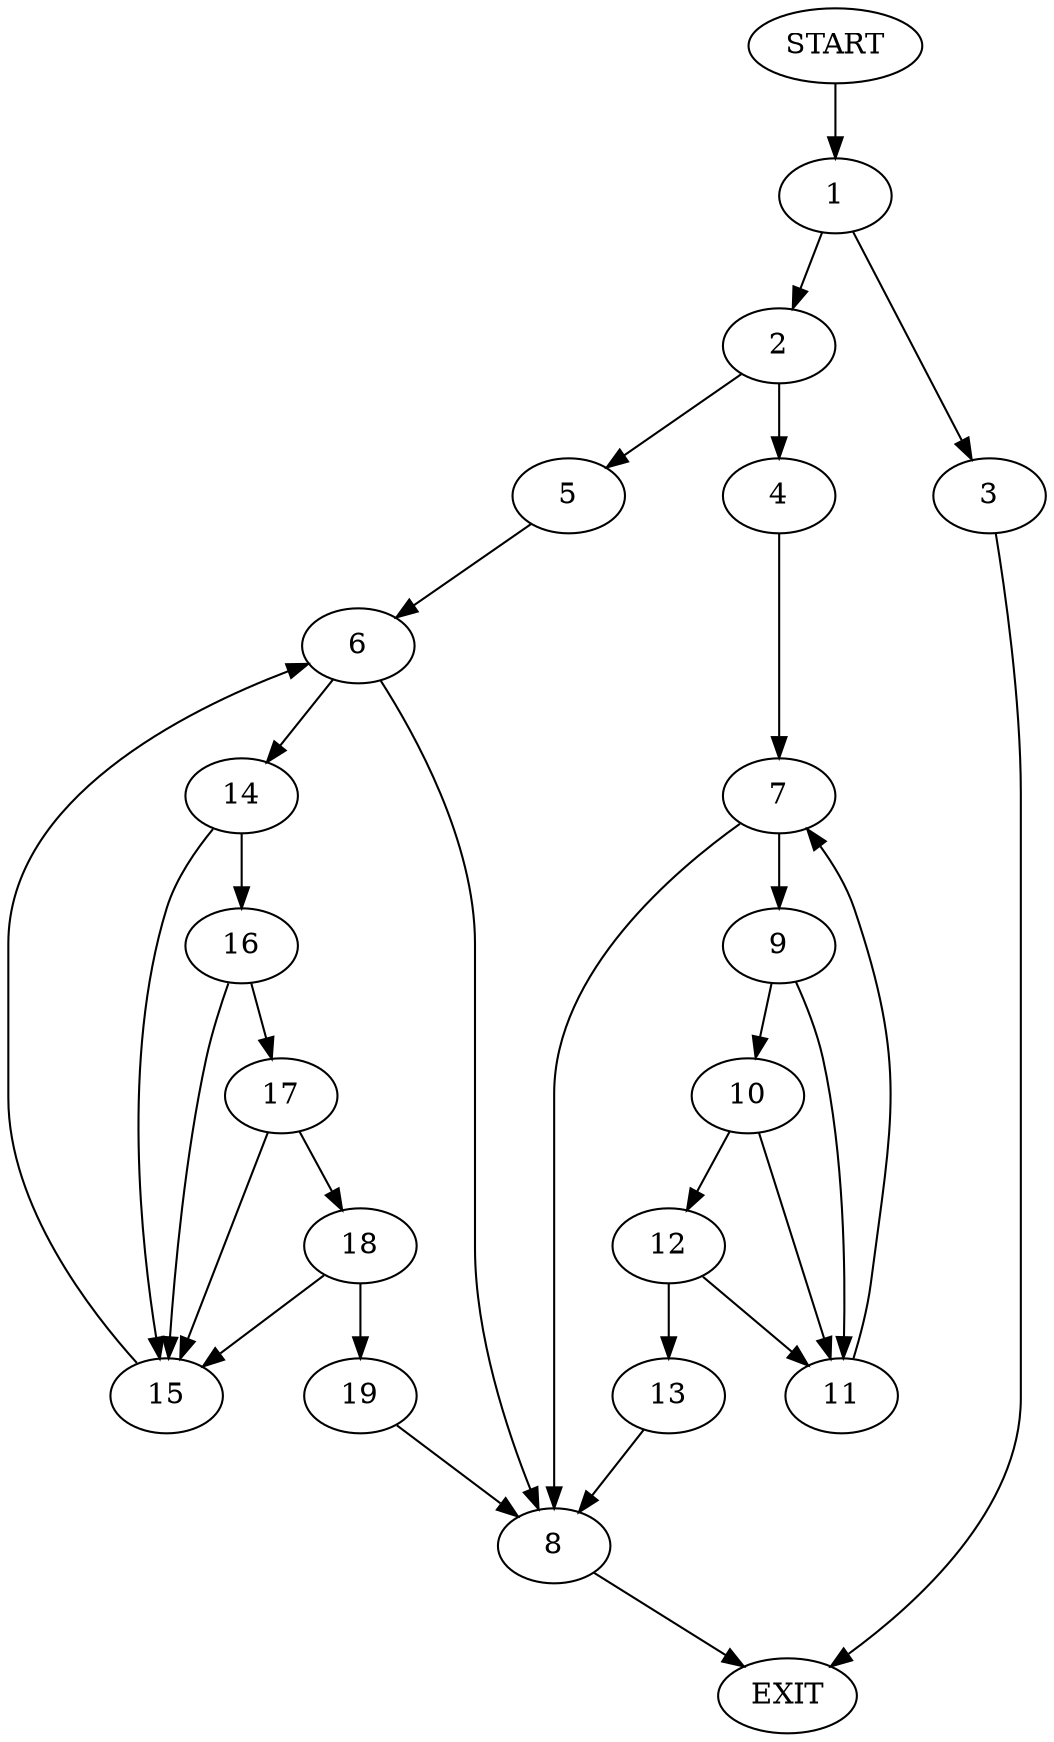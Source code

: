 digraph {
0 [label="START"]
20 [label="EXIT"]
0 -> 1
1 -> 2
1 -> 3
2 -> 4
2 -> 5
3 -> 20
5 -> 6
4 -> 7
7 -> 8
7 -> 9
8 -> 20
9 -> 10
9 -> 11
11 -> 7
10 -> 12
10 -> 11
12 -> 13
12 -> 11
13 -> 8
6 -> 8
6 -> 14
14 -> 15
14 -> 16
16 -> 15
16 -> 17
15 -> 6
17 -> 18
17 -> 15
18 -> 15
18 -> 19
19 -> 8
}
